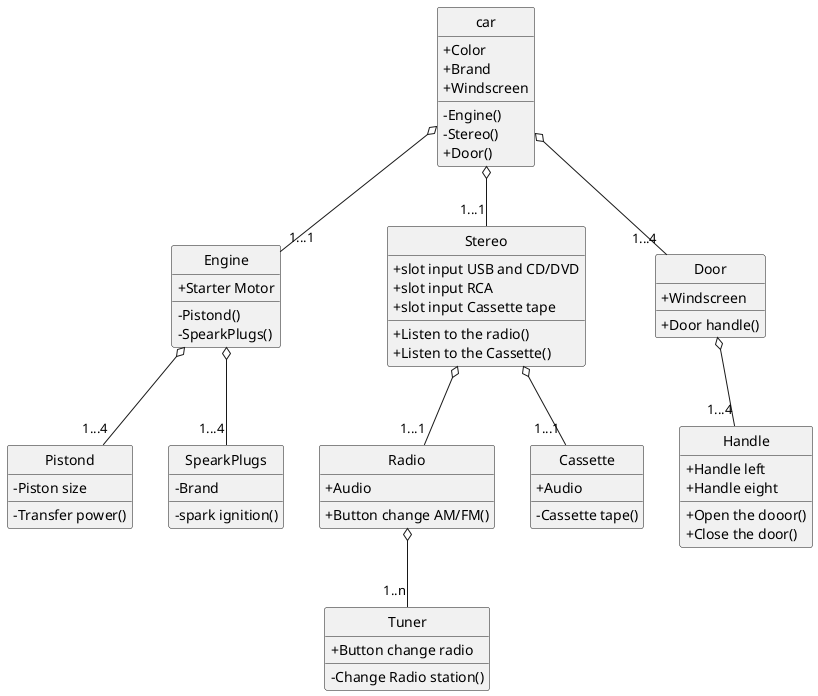 @startuml
skinparam classAttributeIconSize 0
hide circle
class car{
   + Color
   + Brand
   + Windscreen
   -Engine()
   -Stereo()
   +Door()
}
class Engine{
+ Starter Motor
-Pistond()
-SpearkPlugs()
}
class Stereo{
 +slot input USB and CD/DVD
 +slot input RCA
 +slot input Cassette tape
 +Listen to the radio()
 +Listen to the Cassette()
}
class Door{
+Windscreen
+Door handle()
}
class Pistond{
-Piston size
-Transfer power()
}
class SpearkPlugs{
-Brand
-spark ignition()
}
class Radio{
+Audio
+Button change AM/FM()
}
class Cassette{
+Audio
-Cassette tape()
}
class Handle{
+Handle left
+Handle eight
+Open the dooor()
+Close the door()
}
class Tuner{
+Button change radio
-Change Radio station()
}

car o-- "1...1"Engine
car o-- "1...1"Stereo
car o-- "1...4"Door
Engine o-- "1...4"Pistond
Engine o-- "1...4"SpearkPlugs
Stereo o--  "1...1"Radio
Stereo o-- "1...1"Cassette
Door o-- "1...4"Handle
Radio o-- "1..n"Tuner


@enduml